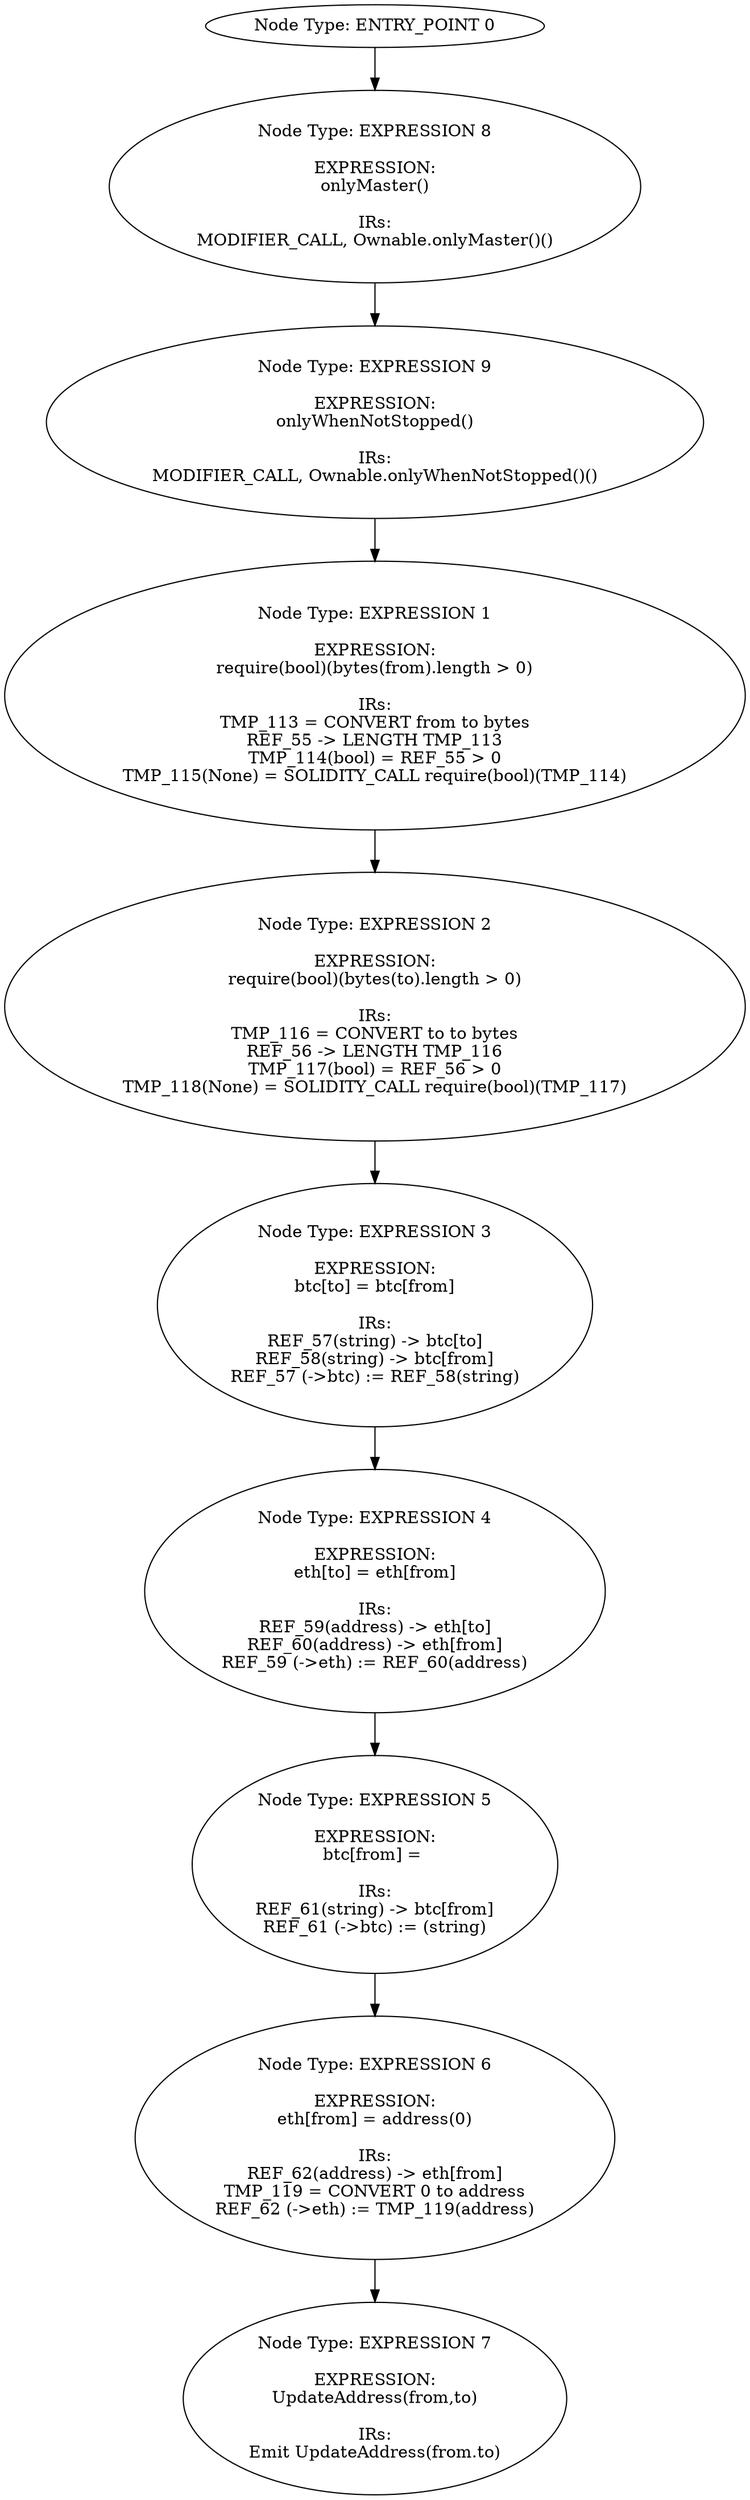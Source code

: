 digraph{
0[label="Node Type: ENTRY_POINT 0
"];
0->8;
1[label="Node Type: EXPRESSION 1

EXPRESSION:
require(bool)(bytes(from).length > 0)

IRs:
TMP_113 = CONVERT from to bytes
REF_55 -> LENGTH TMP_113
TMP_114(bool) = REF_55 > 0
TMP_115(None) = SOLIDITY_CALL require(bool)(TMP_114)"];
1->2;
2[label="Node Type: EXPRESSION 2

EXPRESSION:
require(bool)(bytes(to).length > 0)

IRs:
TMP_116 = CONVERT to to bytes
REF_56 -> LENGTH TMP_116
TMP_117(bool) = REF_56 > 0
TMP_118(None) = SOLIDITY_CALL require(bool)(TMP_117)"];
2->3;
3[label="Node Type: EXPRESSION 3

EXPRESSION:
btc[to] = btc[from]

IRs:
REF_57(string) -> btc[to]
REF_58(string) -> btc[from]
REF_57 (->btc) := REF_58(string)"];
3->4;
4[label="Node Type: EXPRESSION 4

EXPRESSION:
eth[to] = eth[from]

IRs:
REF_59(address) -> eth[to]
REF_60(address) -> eth[from]
REF_59 (->eth) := REF_60(address)"];
4->5;
5[label="Node Type: EXPRESSION 5

EXPRESSION:
btc[from] = 

IRs:
REF_61(string) -> btc[from]
REF_61 (->btc) := (string)"];
5->6;
6[label="Node Type: EXPRESSION 6

EXPRESSION:
eth[from] = address(0)

IRs:
REF_62(address) -> eth[from]
TMP_119 = CONVERT 0 to address
REF_62 (->eth) := TMP_119(address)"];
6->7;
7[label="Node Type: EXPRESSION 7

EXPRESSION:
UpdateAddress(from,to)

IRs:
Emit UpdateAddress(from.to)"];
8[label="Node Type: EXPRESSION 8

EXPRESSION:
onlyMaster()

IRs:
MODIFIER_CALL, Ownable.onlyMaster()()"];
8->9;
9[label="Node Type: EXPRESSION 9

EXPRESSION:
onlyWhenNotStopped()

IRs:
MODIFIER_CALL, Ownable.onlyWhenNotStopped()()"];
9->1;
}
